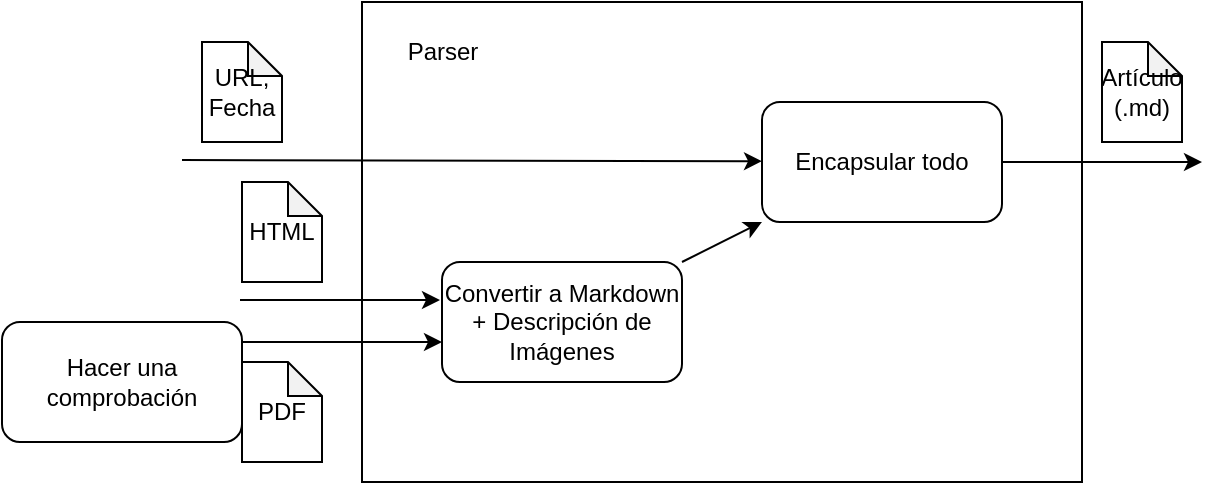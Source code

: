 <mxfile>
    <diagram id="BOXzS43Vjxv3NzJxjPuH" name="Page-1">
        <mxGraphModel dx="629" dy="654" grid="1" gridSize="10" guides="1" tooltips="1" connect="1" arrows="1" fold="1" page="1" pageScale="1" pageWidth="850" pageHeight="1100" math="0" shadow="0">
            <root>
                <mxCell id="0"/>
                <mxCell id="1" parent="0"/>
                <mxCell id="2" value="" style="whiteSpace=wrap;html=1;" vertex="1" parent="1">
                    <mxGeometry x="210" y="310" width="360" height="240" as="geometry"/>
                </mxCell>
                <mxCell id="3" value="Parser" style="text;html=1;align=center;verticalAlign=middle;resizable=0;points=[];autosize=1;strokeColor=none;fillColor=none;" vertex="1" parent="1">
                    <mxGeometry x="220" y="320" width="60" height="30" as="geometry"/>
                </mxCell>
                <mxCell id="_rCFM5y9LcALufR9mGDG-15" style="edgeStyle=none;html=1;" edge="1" parent="1" source="6" target="_rCFM5y9LcALufR9mGDG-12">
                    <mxGeometry relative="1" as="geometry"/>
                </mxCell>
                <mxCell id="6" value="Convertir a Markdown + Descripción de Imágenes" style="rounded=1;whiteSpace=wrap;html=1;" vertex="1" parent="1">
                    <mxGeometry x="250" y="440" width="120" height="60" as="geometry"/>
                </mxCell>
                <mxCell id="_rCFM5y9LcALufR9mGDG-6" value="HTML" style="shape=note;whiteSpace=wrap;html=1;backgroundOutline=1;darkOpacity=0.05;size=17;" vertex="1" parent="1">
                    <mxGeometry x="150" y="400" width="40" height="50" as="geometry"/>
                </mxCell>
                <mxCell id="_rCFM5y9LcALufR9mGDG-7" value="PDF" style="shape=note;whiteSpace=wrap;html=1;backgroundOutline=1;darkOpacity=0.05;size=17;" vertex="1" parent="1">
                    <mxGeometry x="150" y="490" width="40" height="50" as="geometry"/>
                </mxCell>
                <mxCell id="_rCFM5y9LcALufR9mGDG-8" value="" style="edgeStyle=none;orthogonalLoop=1;jettySize=auto;html=1;" edge="1" parent="1">
                    <mxGeometry width="100" relative="1" as="geometry">
                        <mxPoint x="150" y="480" as="sourcePoint"/>
                        <mxPoint x="250" y="480" as="targetPoint"/>
                        <Array as="points"/>
                    </mxGeometry>
                </mxCell>
                <mxCell id="_rCFM5y9LcALufR9mGDG-9" value="" style="edgeStyle=none;orthogonalLoop=1;jettySize=auto;html=1;" edge="1" parent="1">
                    <mxGeometry width="100" relative="1" as="geometry">
                        <mxPoint x="149" y="459" as="sourcePoint"/>
                        <mxPoint x="249" y="459" as="targetPoint"/>
                        <Array as="points"/>
                    </mxGeometry>
                </mxCell>
                <mxCell id="_rCFM5y9LcALufR9mGDG-10" value="Hacer una comprobación" style="rounded=1;whiteSpace=wrap;html=1;" vertex="1" parent="1">
                    <mxGeometry x="30" y="470" width="120" height="60" as="geometry"/>
                </mxCell>
                <mxCell id="_rCFM5y9LcALufR9mGDG-17" style="edgeStyle=none;html=1;" edge="1" parent="1" source="_rCFM5y9LcALufR9mGDG-12">
                    <mxGeometry relative="1" as="geometry">
                        <mxPoint x="630" y="390" as="targetPoint"/>
                    </mxGeometry>
                </mxCell>
                <mxCell id="_rCFM5y9LcALufR9mGDG-12" value="Encapsular todo" style="rounded=1;whiteSpace=wrap;html=1;" vertex="1" parent="1">
                    <mxGeometry x="410" y="360" width="120" height="60" as="geometry"/>
                </mxCell>
                <mxCell id="_rCFM5y9LcALufR9mGDG-13" value="" style="edgeStyle=none;orthogonalLoop=1;jettySize=auto;html=1;" edge="1" parent="1">
                    <mxGeometry width="100" relative="1" as="geometry">
                        <mxPoint x="120" y="389" as="sourcePoint"/>
                        <mxPoint x="410" y="389.6" as="targetPoint"/>
                        <Array as="points"/>
                    </mxGeometry>
                </mxCell>
                <mxCell id="_rCFM5y9LcALufR9mGDG-14" value="URL, Fecha" style="shape=note;whiteSpace=wrap;html=1;backgroundOutline=1;darkOpacity=0.05;size=17;" vertex="1" parent="1">
                    <mxGeometry x="130" y="330" width="40" height="50" as="geometry"/>
                </mxCell>
                <mxCell id="_rCFM5y9LcALufR9mGDG-16" value="Artículo (.md)" style="shape=note;whiteSpace=wrap;html=1;backgroundOutline=1;darkOpacity=0.05;size=17;" vertex="1" parent="1">
                    <mxGeometry x="580" y="330" width="40" height="50" as="geometry"/>
                </mxCell>
            </root>
        </mxGraphModel>
    </diagram>
</mxfile>